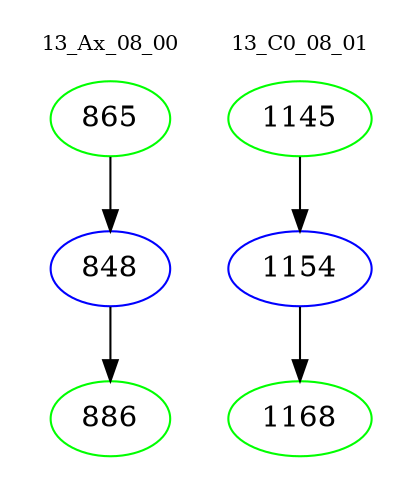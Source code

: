 digraph{
subgraph cluster_0 {
color = white
label = "13_Ax_08_00";
fontsize=10;
T0_865 [label="865", color="green"]
T0_865 -> T0_848 [color="black"]
T0_848 [label="848", color="blue"]
T0_848 -> T0_886 [color="black"]
T0_886 [label="886", color="green"]
}
subgraph cluster_1 {
color = white
label = "13_C0_08_01";
fontsize=10;
T1_1145 [label="1145", color="green"]
T1_1145 -> T1_1154 [color="black"]
T1_1154 [label="1154", color="blue"]
T1_1154 -> T1_1168 [color="black"]
T1_1168 [label="1168", color="green"]
}
}
